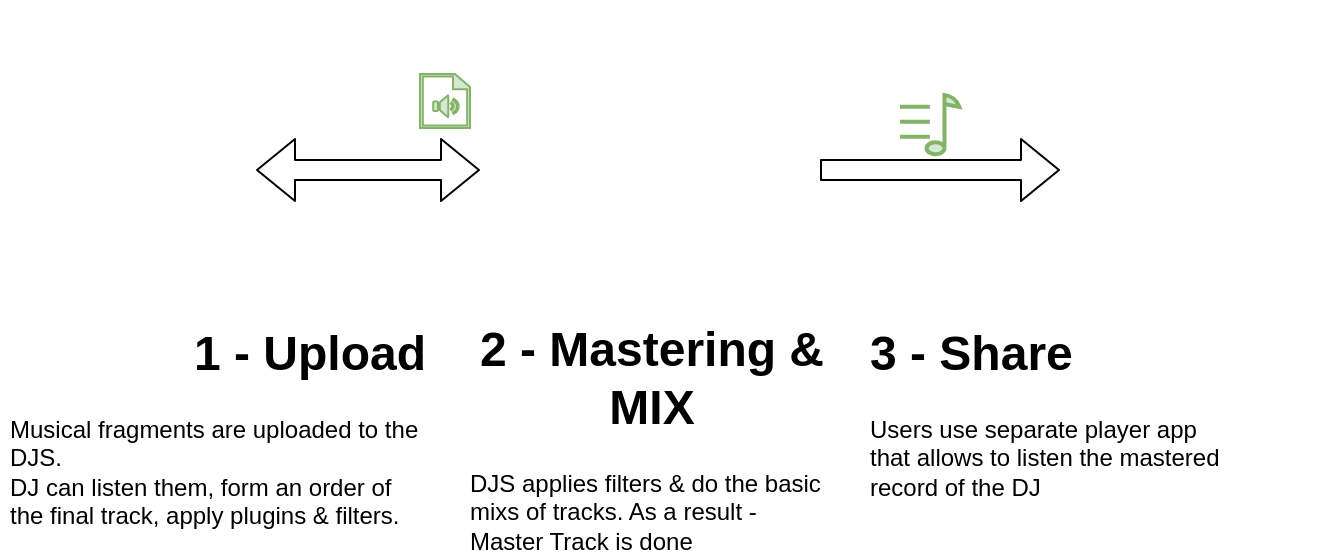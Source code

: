 <mxfile version="10.5.4" type="github"><diagram id="i-kGNvzsbqIPudDZ9z4P" name="Page-1"><mxGraphModel dx="1010" dy="582" grid="1" gridSize="10" guides="1" tooltips="1" connect="1" arrows="1" fold="1" page="1" pageScale="1" pageWidth="850" pageHeight="1100" math="0" shadow="0"><root><mxCell id="0"/><mxCell id="1" parent="0"/><mxCell id="5Xtu4jl4v3NOBl5FXK4h-1" value="" style="shape=image;html=1;verticalAlign=top;verticalLabelPosition=bottom;labelBackgroundColor=#ffffff;imageAspect=0;aspect=fixed;image=https://cdn3.iconfinder.com/data/icons/iconshocksigmadj/png/128/disk_jockey.png" parent="1" vertex="1"><mxGeometry x="110" y="154" width="128" height="128" as="geometry"/></mxCell><mxCell id="5Xtu4jl4v3NOBl5FXK4h-4" value="" style="shape=image;html=1;verticalAlign=top;verticalLabelPosition=bottom;labelBackgroundColor=#ffffff;imageAspect=0;aspect=fixed;image=https://cdn1.iconfinder.com/data/icons/ios-11-glyphs/30/user_group_man_man-128.png" parent="1" vertex="1"><mxGeometry x="640" y="154" width="128" height="128" as="geometry"/></mxCell><mxCell id="5Xtu4jl4v3NOBl5FXK4h-8" value="" style="shape=image;html=1;verticalAlign=top;verticalLabelPosition=bottom;labelBackgroundColor=#ffffff;imageAspect=0;aspect=fixed;image=https://cdn0.iconfinder.com/data/icons/ikooni-outline-free-basic/128/free-15-128.png" parent="1" vertex="1"><mxGeometry x="350" y="133" width="170" height="170" as="geometry"/></mxCell><mxCell id="5Xtu4jl4v3NOBl5FXK4h-9" value="" style="shape=flexArrow;endArrow=classic;startArrow=classic;html=1;fontFamily=Helvetica;fontSize=11;fontColor=#000000;align=center;strokeColor=#000000;" parent="1" source="5Xtu4jl4v3NOBl5FXK4h-1" target="5Xtu4jl4v3NOBl5FXK4h-8" edge="1"><mxGeometry width="50" height="50" relative="1" as="geometry"><mxPoint x="230" y="350" as="sourcePoint"/><mxPoint x="280" y="300" as="targetPoint"/></mxGeometry></mxCell><mxCell id="5Xtu4jl4v3NOBl5FXK4h-10" value="" style="shape=flexArrow;endArrow=classic;html=1;" parent="1" source="5Xtu4jl4v3NOBl5FXK4h-8" target="5Xtu4jl4v3NOBl5FXK4h-4" edge="1"><mxGeometry width="50" height="50" relative="1" as="geometry"><mxPoint x="485" y="360" as="sourcePoint"/><mxPoint x="535" y="310" as="targetPoint"/></mxGeometry></mxCell><mxCell id="5Xtu4jl4v3NOBl5FXK4h-11" value="" style="shape=image;html=1;verticalAlign=top;verticalLabelPosition=bottom;labelBackgroundColor=#ffffff;imageAspect=0;aspect=fixed;image=https://cdn1.iconfinder.com/data/icons/hawcons/32/699834-icon-71-document-file-mp3-128.png" parent="1" vertex="1"><mxGeometry x="240" y="167" width="34" height="34" as="geometry"/></mxCell><mxCell id="5Xtu4jl4v3NOBl5FXK4h-12" value="" style="shape=image;html=1;verticalAlign=top;verticalLabelPosition=bottom;labelBackgroundColor=#ffffff;imageAspect=0;aspect=fixed;image=https://cdn1.iconfinder.com/data/icons/hawcons/32/699636-icon-123-document-file-wav-128.png" parent="1" vertex="1"><mxGeometry x="279" y="168" width="32" height="32" as="geometry"/></mxCell><mxCell id="5Xtu4jl4v3NOBl5FXK4h-13" value="" style="shadow=0;dashed=0;html=1;labelPosition=center;verticalLabelPosition=bottom;verticalAlign=top;outlineConnect=0;align=center;shape=mxgraph.office.concepts.sound_file;fillColor=#d5e8d4;strokeColor=#82b366;" parent="1" vertex="1"><mxGeometry x="320" y="170" width="25" height="27" as="geometry"/></mxCell><mxCell id="5Xtu4jl4v3NOBl5FXK4h-15" value="" style="shape=image;html=1;verticalAlign=top;verticalLabelPosition=bottom;labelBackgroundColor=#ffffff;imageAspect=0;aspect=fixed;image=https://cdn0.iconfinder.com/data/icons/construction-2-21/512/construction-industry-building-13-128.png" parent="1" vertex="1"><mxGeometry x="450" y="210" width="50" height="50" as="geometry"/></mxCell><mxCell id="5Xtu4jl4v3NOBl5FXK4h-21" value="" style="html=1;verticalLabelPosition=bottom;align=center;labelBackgroundColor=#ffffff;verticalAlign=top;strokeWidth=2;strokeColor=#82b366;fillColor=#d5e8d4;shadow=0;dashed=0;shape=mxgraph.ios7.icons.note;" parent="1" vertex="1"><mxGeometry x="560" y="180.5" width="29.7" height="29.7" as="geometry"/></mxCell><mxCell id="f_Y9ylhaJdh-ioZM-g7F-2" value="&lt;h1 style=&quot;text-align: right&quot;&gt;1 - Upload&lt;/h1&gt;&lt;p&gt;Musical fragments are uploaded to the DJS. &lt;br&gt;&lt;span&gt;DJ can listen them, form an order of the final track, apply plugins &amp;amp; filters.&lt;/span&gt;&lt;br&gt;&lt;/p&gt;" style="text;html=1;strokeColor=none;fillColor=none;spacing=5;spacingTop=-20;whiteSpace=wrap;overflow=hidden;rounded=0;" vertex="1" parent="1"><mxGeometry x="110" y="290" width="216" height="118" as="geometry"/></mxCell><mxCell id="f_Y9ylhaJdh-ioZM-g7F-3" value="&lt;h1 style=&quot;text-align: center&quot;&gt;2 - Mastering &amp;amp; MIX&lt;/h1&gt;&lt;p&gt;DJS applies filters &amp;amp; do the basic mixs of tracks. As a result - Master Track is done&lt;/p&gt;" style="text;html=1;strokeColor=none;fillColor=none;spacing=5;spacingTop=-20;whiteSpace=wrap;overflow=hidden;rounded=0;" vertex="1" parent="1"><mxGeometry x="340" y="288" width="190" height="120" as="geometry"/></mxCell><mxCell id="f_Y9ylhaJdh-ioZM-g7F-4" value="&lt;h1&gt;3 - Share&lt;/h1&gt;&lt;p&gt;Users use separate player app that allows to listen the mastered record of the DJ&lt;/p&gt;" style="text;html=1;strokeColor=none;fillColor=none;spacing=5;spacingTop=-20;whiteSpace=wrap;overflow=hidden;rounded=0;" vertex="1" parent="1"><mxGeometry x="540" y="290" width="190" height="120" as="geometry"/></mxCell></root></mxGraphModel></diagram><diagram id="n8eRlP0npLaE0iiXf-nL" name="Page-2"><mxGraphModel dx="1010" dy="582" grid="1" gridSize="10" guides="1" tooltips="1" connect="1" arrows="1" fold="1" page="1" pageScale="1" pageWidth="850" pageHeight="1100" math="0" shadow="0"><root><mxCell id="ojZ3s30SMGWnwQ5Hawba-0"/><mxCell id="ojZ3s30SMGWnwQ5Hawba-1" parent="ojZ3s30SMGWnwQ5Hawba-0"/><mxCell id="ojZ3s30SMGWnwQ5Hawba-9" style="edgeStyle=orthogonalEdgeStyle;rounded=0;orthogonalLoop=1;jettySize=auto;html=1;" edge="1" parent="ojZ3s30SMGWnwQ5Hawba-1" source="ojZ3s30SMGWnwQ5Hawba-6" target="ojZ3s30SMGWnwQ5Hawba-8"><mxGeometry relative="1" as="geometry"/></mxCell><mxCell id="ojZ3s30SMGWnwQ5Hawba-6" value="&lt;b&gt;Server&lt;/b&gt;&lt;br&gt;[Flask, librosa, ffmpeg]&lt;br&gt;" style="rounded=1;whiteSpace=wrap;html=1;" vertex="1" parent="ojZ3s30SMGWnwQ5Hawba-1"><mxGeometry x="320" y="210" width="170" height="100" as="geometry"/></mxCell><mxCell id="ojZ3s30SMGWnwQ5Hawba-2" value="" style="shape=image;html=1;verticalAlign=top;verticalLabelPosition=bottom;labelBackgroundColor=#ffffff;imageAspect=0;aspect=fixed;image=https://cdn4.iconfinder.com/data/icons/scripting-and-programming-languages/512/Python_logo-128.png" vertex="1" parent="ojZ3s30SMGWnwQ5Hawba-1"><mxGeometry x="460" y="280" width="40" height="40" as="geometry"/></mxCell><mxCell id="ojZ3s30SMGWnwQ5Hawba-21" style="edgeStyle=orthogonalEdgeStyle;curved=1;rounded=0;orthogonalLoop=1;jettySize=auto;html=1;entryX=0.175;entryY=1;entryDx=0;entryDy=0;entryPerimeter=0;startArrow=open;startFill=0;" edge="1" parent="ojZ3s30SMGWnwQ5Hawba-1" source="ojZ3s30SMGWnwQ5Hawba-7" target="ojZ3s30SMGWnwQ5Hawba-16"><mxGeometry relative="1" as="geometry"/></mxCell><mxCell id="ojZ3s30SMGWnwQ5Hawba-26" value="Manage fragments&lt;br&gt;POST: to render&lt;br&gt;Play fragments&lt;br&gt;" style="text;html=1;resizable=0;points=[];align=center;verticalAlign=middle;labelBackgroundColor=#ffffff;" vertex="1" connectable="0" parent="ojZ3s30SMGWnwQ5Hawba-21"><mxGeometry x="-0.457" y="-22" relative="1" as="geometry"><mxPoint x="24" y="13" as="offset"/></mxGeometry></mxCell><mxCell id="ojZ3s30SMGWnwQ5Hawba-32" style="edgeStyle=orthogonalEdgeStyle;curved=1;rounded=0;orthogonalLoop=1;jettySize=auto;html=1;entryX=0;entryY=0.54;entryDx=0;entryDy=0;entryPerimeter=0;startArrow=open;startFill=0;" edge="1" parent="ojZ3s30SMGWnwQ5Hawba-1" source="ojZ3s30SMGWnwQ5Hawba-7" target="ojZ3s30SMGWnwQ5Hawba-30"><mxGeometry relative="1" as="geometry"/></mxCell><mxCell id="ojZ3s30SMGWnwQ5Hawba-7" value="&lt;b&gt;DJ Mastering App&lt;/b&gt;&lt;br&gt;[Vue.js, axios, tone.js, bulma.css, siriwave.js]&lt;br&gt;" style="rounded=1;whiteSpace=wrap;html=1;" vertex="1" parent="ojZ3s30SMGWnwQ5Hawba-1"><mxGeometry x="90" y="70" width="160" height="90" as="geometry"/></mxCell><mxCell id="ojZ3s30SMGWnwQ5Hawba-10" style="edgeStyle=orthogonalEdgeStyle;rounded=0;orthogonalLoop=1;jettySize=auto;html=1;" edge="1" parent="ojZ3s30SMGWnwQ5Hawba-1" source="ojZ3s30SMGWnwQ5Hawba-8" target="ojZ3s30SMGWnwQ5Hawba-6"><mxGeometry relative="1" as="geometry"/></mxCell><mxCell id="ojZ3s30SMGWnwQ5Hawba-8" value="" style="shape=cylinder;whiteSpace=wrap;html=1;boundedLbl=1;backgroundOutline=1;" vertex="1" parent="ojZ3s30SMGWnwQ5Hawba-1"><mxGeometry x="360" y="360" width="90" height="50" as="geometry"/></mxCell><mxCell id="ojZ3s30SMGWnwQ5Hawba-11" value="" style="shape=note;whiteSpace=wrap;html=1;backgroundOutline=1;darkOpacity=0.05;size=11;" vertex="1" parent="ojZ3s30SMGWnwQ5Hawba-1"><mxGeometry x="430" y="385" width="40" height="50" as="geometry"/></mxCell><mxCell id="ojZ3s30SMGWnwQ5Hawba-20" style="rounded=0;orthogonalLoop=1;jettySize=auto;html=1;entryX=0.175;entryY=0;entryDx=0;entryDy=0;entryPerimeter=0;edgeStyle=orthogonalEdgeStyle;curved=1;startArrow=open;startFill=0;" edge="1" parent="ojZ3s30SMGWnwQ5Hawba-1" source="ojZ3s30SMGWnwQ5Hawba-12" target="ojZ3s30SMGWnwQ5Hawba-18"><mxGeometry relative="1" as="geometry"/></mxCell><mxCell id="ojZ3s30SMGWnwQ5Hawba-25" value="Get Master Record" style="text;html=1;resizable=0;points=[];align=center;verticalAlign=middle;labelBackgroundColor=#ffffff;" vertex="1" connectable="0" parent="ojZ3s30SMGWnwQ5Hawba-20"><mxGeometry x="-0.464" y="20" relative="1" as="geometry"><mxPoint x="-10" y="5" as="offset"/></mxGeometry></mxCell><mxCell id="ojZ3s30SMGWnwQ5Hawba-33" style="edgeStyle=orthogonalEdgeStyle;curved=1;rounded=0;orthogonalLoop=1;jettySize=auto;html=1;entryX=0;entryY=0.54;entryDx=0;entryDy=0;entryPerimeter=0;startArrow=open;startFill=0;" edge="1" parent="ojZ3s30SMGWnwQ5Hawba-1" source="ojZ3s30SMGWnwQ5Hawba-12" target="ojZ3s30SMGWnwQ5Hawba-30"><mxGeometry relative="1" as="geometry"/></mxCell><mxCell id="ojZ3s30SMGWnwQ5Hawba-34" value="App static" style="text;html=1;resizable=0;points=[];align=center;verticalAlign=middle;labelBackgroundColor=#ffffff;" vertex="1" connectable="0" parent="ojZ3s30SMGWnwQ5Hawba-33"><mxGeometry x="-0.167" y="5" relative="1" as="geometry"><mxPoint x="7.5" y="-5" as="offset"/></mxGeometry></mxCell><mxCell id="ojZ3s30SMGWnwQ5Hawba-12" value="&lt;b&gt;Master Record Player App&lt;/b&gt;&lt;br&gt;[Vue.js, axios, bulma.css, wavesurfer.js]&lt;br&gt;" style="rounded=1;whiteSpace=wrap;html=1;" vertex="1" parent="ojZ3s30SMGWnwQ5Hawba-1"><mxGeometry x="570" y="70" width="160" height="90" as="geometry"/></mxCell><mxCell id="ojZ3s30SMGWnwQ5Hawba-13" value="" style="shape=image;html=1;verticalAlign=top;verticalLabelPosition=bottom;labelBackgroundColor=#ffffff;imageAspect=0;aspect=fixed;image=https://cdn2.iconfinder.com/data/icons/nodejs-1/128/nodejs-128.png" vertex="1" parent="ojZ3s30SMGWnwQ5Hawba-1"><mxGeometry x="295" y="267.5" width="65" height="65" as="geometry"/></mxCell><mxCell id="ojZ3s30SMGWnwQ5Hawba-3" value="" style="shape=image;html=1;verticalAlign=top;verticalLabelPosition=bottom;labelBackgroundColor=#ffffff;imageAspect=0;aspect=fixed;image=https://cdn4.iconfinder.com/data/icons/scripting-and-programming-languages/512/js-128.png;fontStyle=1" vertex="1" parent="ojZ3s30SMGWnwQ5Hawba-1"><mxGeometry x="215" y="130" width="40" height="40" as="geometry"/></mxCell><mxCell id="ojZ3s30SMGWnwQ5Hawba-15" value="" style="shape=image;html=1;verticalAlign=top;verticalLabelPosition=bottom;labelBackgroundColor=#ffffff;imageAspect=0;aspect=fixed;image=https://cdn4.iconfinder.com/data/icons/scripting-and-programming-languages/512/js-128.png;fontStyle=1" vertex="1" parent="ojZ3s30SMGWnwQ5Hawba-1"><mxGeometry x="700" y="130" width="40" height="40" as="geometry"/></mxCell><mxCell id="ojZ3s30SMGWnwQ5Hawba-16" value="" style="shadow=0;dashed=0;html=1;strokeColor=#666666;labelPosition=center;verticalLabelPosition=bottom;verticalAlign=top;align=center;shape=mxgraph.mscae.cloud.service_endpoint2;fillColor=#f5f5f5;rotation=90;gradientColor=#b3b3b3;" vertex="1" parent="ojZ3s30SMGWnwQ5Hawba-1"><mxGeometry x="340" y="190" width="32" height="12" as="geometry"/></mxCell><mxCell id="ojZ3s30SMGWnwQ5Hawba-18" value="" style="shadow=0;dashed=0;html=1;strokeColor=#666666;labelPosition=center;verticalLabelPosition=bottom;verticalAlign=top;align=center;shape=mxgraph.mscae.cloud.service_endpoint2;fillColor=#f5f5f5;rotation=90;gradientColor=#b3b3b3;" vertex="1" parent="ojZ3s30SMGWnwQ5Hawba-1"><mxGeometry x="434" y="190" width="32" height="12" as="geometry"/></mxCell><mxCell id="ojZ3s30SMGWnwQ5Hawba-22" value="Rest" style="text;html=1;strokeColor=none;fillColor=none;align=center;verticalAlign=middle;whiteSpace=wrap;rounded=0;" vertex="1" parent="ojZ3s30SMGWnwQ5Hawba-1"><mxGeometry x="460" y="190" width="40" height="20" as="geometry"/></mxCell><mxCell id="ojZ3s30SMGWnwQ5Hawba-23" value="All uploaded &amp;amp; rendered files are stored in the server filesystem.&lt;br&gt;When user wants to play a music it is sent within response.&lt;br&gt;" style="text;html=1;strokeColor=none;fillColor=none;align=left;verticalAlign=middle;whiteSpace=wrap;rounded=0;" vertex="1" parent="ojZ3s30SMGWnwQ5Hawba-1"><mxGeometry x="480" y="360" width="220" height="70" as="geometry"/></mxCell><mxCell id="ojZ3s30SMGWnwQ5Hawba-27" value="Rest" style="text;html=1;strokeColor=none;fillColor=none;align=center;verticalAlign=middle;whiteSpace=wrap;rounded=0;" vertex="1" parent="ojZ3s30SMGWnwQ5Hawba-1"><mxGeometry x="300" y="186" width="40" height="20" as="geometry"/></mxCell><mxCell id="ojZ3s30SMGWnwQ5Hawba-30" value="" style="shadow=0;dashed=0;html=1;strokeColor=#82b366;labelPosition=center;verticalLabelPosition=bottom;verticalAlign=top;align=center;shape=mxgraph.mscae.cloud.service_endpoint2;fillColor=#d5e8d4;rotation=90;gradientColor=#97d077;" vertex="1" parent="ojZ3s30SMGWnwQ5Hawba-1"><mxGeometry x="387" y="190" width="32" height="12" as="geometry"/></mxCell><mxCell id="ojZ3s30SMGWnwQ5Hawba-31" value="Rest" style="text;html=1;strokeColor=none;fillColor=none;align=center;verticalAlign=middle;whiteSpace=wrap;rounded=0;" vertex="1" parent="ojZ3s30SMGWnwQ5Hawba-1"><mxGeometry x="405" y="190" width="40" height="20" as="geometry"/></mxCell><mxCell id="ojZ3s30SMGWnwQ5Hawba-36" value="App static" style="text;html=1;resizable=0;points=[];autosize=1;align=left;verticalAlign=top;spacingTop=-4;" vertex="1" parent="ojZ3s30SMGWnwQ5Hawba-1"><mxGeometry x="321" y="105" width="70" height="20" as="geometry"/></mxCell></root></mxGraphModel></diagram></mxfile>